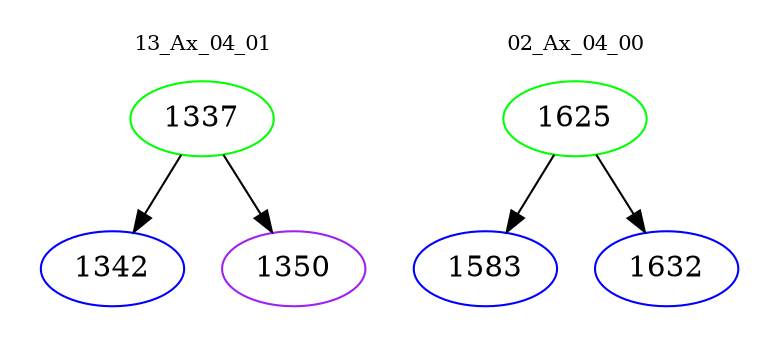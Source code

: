 digraph{
subgraph cluster_0 {
color = white
label = "13_Ax_04_01";
fontsize=10;
T0_1337 [label="1337", color="green"]
T0_1337 -> T0_1342 [color="black"]
T0_1342 [label="1342", color="blue"]
T0_1337 -> T0_1350 [color="black"]
T0_1350 [label="1350", color="purple"]
}
subgraph cluster_1 {
color = white
label = "02_Ax_04_00";
fontsize=10;
T1_1625 [label="1625", color="green"]
T1_1625 -> T1_1583 [color="black"]
T1_1583 [label="1583", color="blue"]
T1_1625 -> T1_1632 [color="black"]
T1_1632 [label="1632", color="blue"]
}
}
